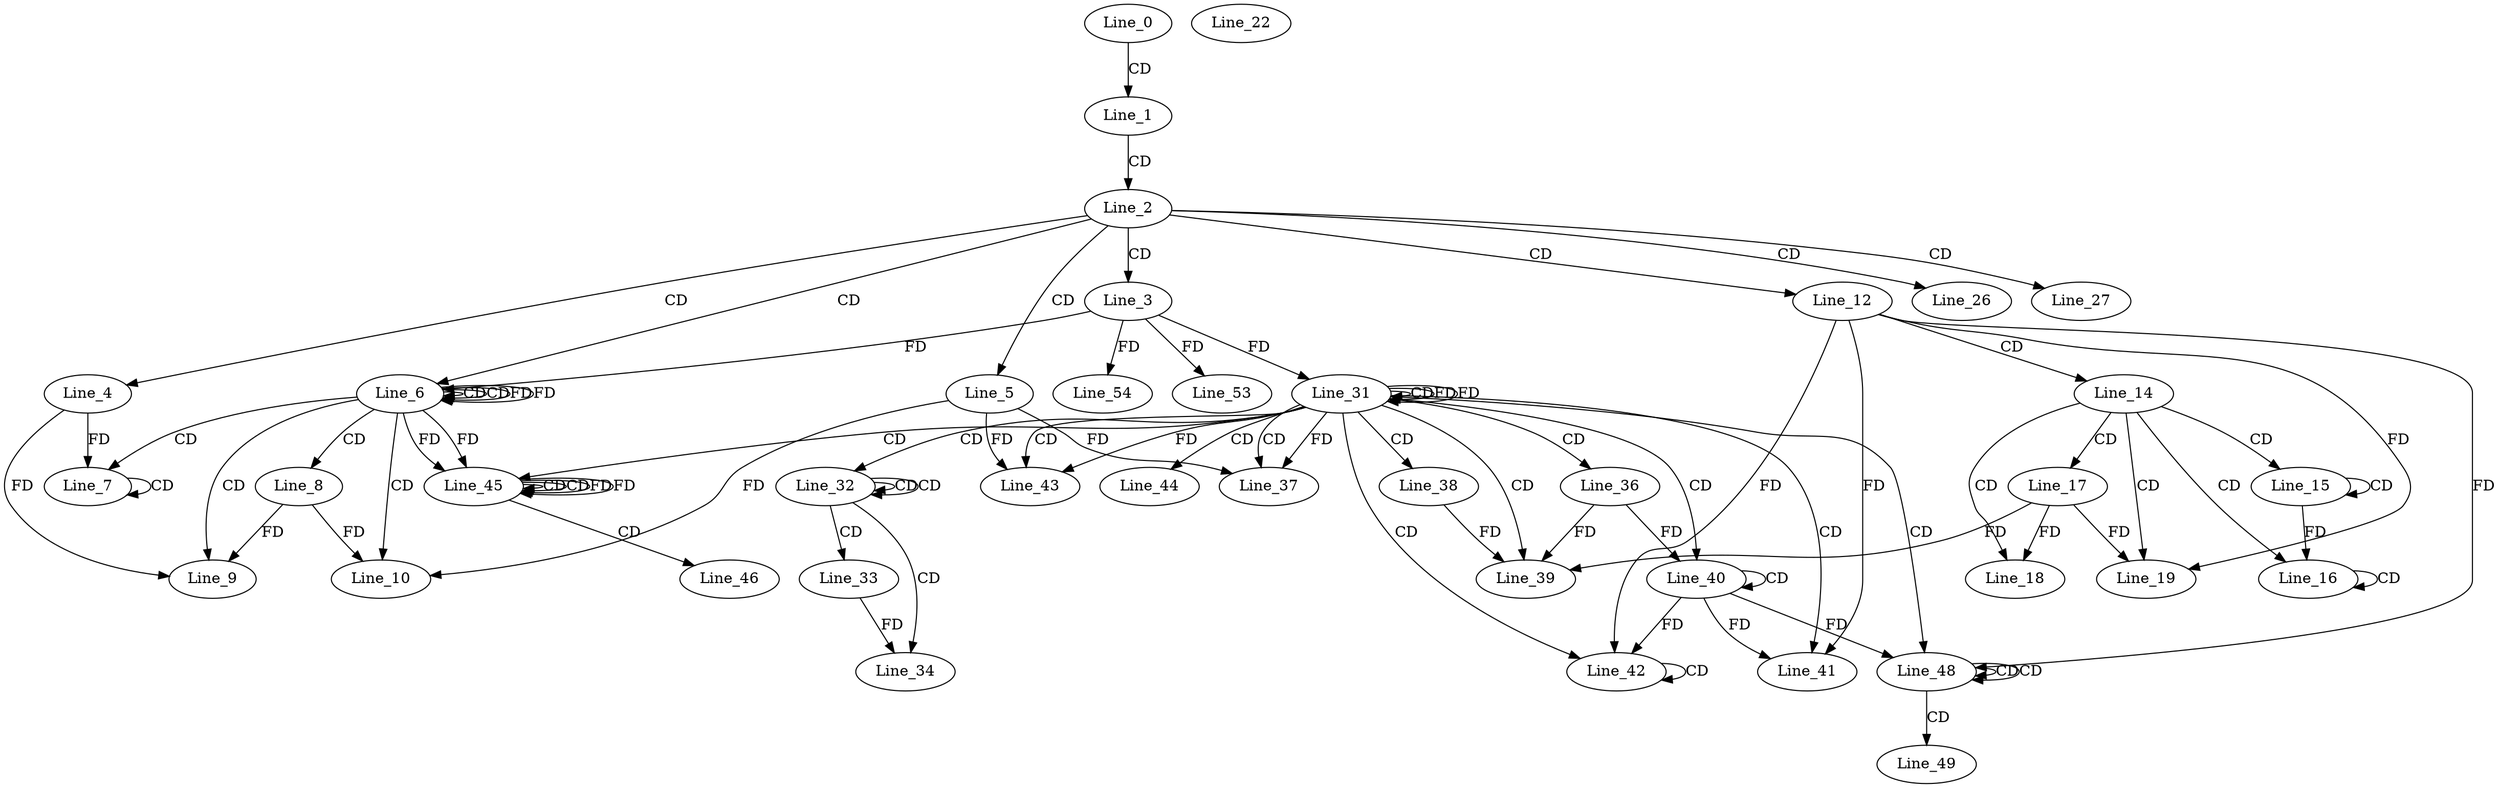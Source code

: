 digraph G {
  Line_0;
  Line_1;
  Line_2;
  Line_3;
  Line_4;
  Line_5;
  Line_6;
  Line_6;
  Line_6;
  Line_7;
  Line_7;
  Line_8;
  Line_9;
  Line_10;
  Line_12;
  Line_12;
  Line_14;
  Line_15;
  Line_15;
  Line_16;
  Line_16;
  Line_17;
  Line_18;
  Line_19;
  Line_22;
  Line_26;
  Line_27;
  Line_31;
  Line_31;
  Line_31;
  Line_32;
  Line_32;
  Line_32;
  Line_33;
  Line_34;
  Line_36;
  Line_37;
  Line_37;
  Line_38;
  Line_39;
  Line_40;
  Line_40;
  Line_41;
  Line_41;
  Line_42;
  Line_42;
  Line_42;
  Line_43;
  Line_43;
  Line_44;
  Line_45;
  Line_45;
  Line_45;
  Line_46;
  Line_48;
  Line_48;
  Line_48;
  Line_49;
  Line_53;
  Line_54;
  Line_0 -> Line_1 [ label="CD" ];
  Line_1 -> Line_2 [ label="CD" ];
  Line_2 -> Line_3 [ label="CD" ];
  Line_2 -> Line_4 [ label="CD" ];
  Line_2 -> Line_5 [ label="CD" ];
  Line_2 -> Line_6 [ label="CD" ];
  Line_6 -> Line_6 [ label="CD" ];
  Line_3 -> Line_6 [ label="FD" ];
  Line_6 -> Line_6 [ label="CD" ];
  Line_6 -> Line_6 [ label="FD" ];
  Line_6 -> Line_7 [ label="CD" ];
  Line_7 -> Line_7 [ label="CD" ];
  Line_4 -> Line_7 [ label="FD" ];
  Line_6 -> Line_8 [ label="CD" ];
  Line_6 -> Line_9 [ label="CD" ];
  Line_4 -> Line_9 [ label="FD" ];
  Line_8 -> Line_9 [ label="FD" ];
  Line_6 -> Line_10 [ label="CD" ];
  Line_5 -> Line_10 [ label="FD" ];
  Line_8 -> Line_10 [ label="FD" ];
  Line_2 -> Line_12 [ label="CD" ];
  Line_12 -> Line_14 [ label="CD" ];
  Line_14 -> Line_15 [ label="CD" ];
  Line_15 -> Line_15 [ label="CD" ];
  Line_14 -> Line_16 [ label="CD" ];
  Line_16 -> Line_16 [ label="CD" ];
  Line_15 -> Line_16 [ label="FD" ];
  Line_14 -> Line_17 [ label="CD" ];
  Line_14 -> Line_18 [ label="CD" ];
  Line_17 -> Line_18 [ label="FD" ];
  Line_14 -> Line_19 [ label="CD" ];
  Line_12 -> Line_19 [ label="FD" ];
  Line_17 -> Line_19 [ label="FD" ];
  Line_2 -> Line_26 [ label="CD" ];
  Line_2 -> Line_27 [ label="CD" ];
  Line_3 -> Line_31 [ label="FD" ];
  Line_31 -> Line_31 [ label="CD" ];
  Line_31 -> Line_31 [ label="FD" ];
  Line_31 -> Line_32 [ label="CD" ];
  Line_32 -> Line_32 [ label="CD" ];
  Line_32 -> Line_32 [ label="CD" ];
  Line_32 -> Line_33 [ label="CD" ];
  Line_32 -> Line_34 [ label="CD" ];
  Line_33 -> Line_34 [ label="FD" ];
  Line_31 -> Line_36 [ label="CD" ];
  Line_31 -> Line_37 [ label="CD" ];
  Line_5 -> Line_37 [ label="FD" ];
  Line_31 -> Line_37 [ label="FD" ];
  Line_31 -> Line_38 [ label="CD" ];
  Line_31 -> Line_39 [ label="CD" ];
  Line_36 -> Line_39 [ label="FD" ];
  Line_38 -> Line_39 [ label="FD" ];
  Line_17 -> Line_39 [ label="FD" ];
  Line_31 -> Line_40 [ label="CD" ];
  Line_40 -> Line_40 [ label="CD" ];
  Line_36 -> Line_40 [ label="FD" ];
  Line_31 -> Line_41 [ label="CD" ];
  Line_40 -> Line_41 [ label="FD" ];
  Line_12 -> Line_41 [ label="FD" ];
  Line_31 -> Line_42 [ label="CD" ];
  Line_42 -> Line_42 [ label="CD" ];
  Line_40 -> Line_42 [ label="FD" ];
  Line_12 -> Line_42 [ label="FD" ];
  Line_31 -> Line_43 [ label="CD" ];
  Line_5 -> Line_43 [ label="FD" ];
  Line_31 -> Line_43 [ label="FD" ];
  Line_31 -> Line_44 [ label="CD" ];
  Line_31 -> Line_45 [ label="CD" ];
  Line_45 -> Line_45 [ label="CD" ];
  Line_6 -> Line_45 [ label="FD" ];
  Line_45 -> Line_45 [ label="CD" ];
  Line_45 -> Line_45 [ label="FD" ];
  Line_6 -> Line_45 [ label="FD" ];
  Line_45 -> Line_46 [ label="CD" ];
  Line_31 -> Line_48 [ label="CD" ];
  Line_48 -> Line_48 [ label="CD" ];
  Line_48 -> Line_48 [ label="CD" ];
  Line_40 -> Line_48 [ label="FD" ];
  Line_12 -> Line_48 [ label="FD" ];
  Line_48 -> Line_49 [ label="CD" ];
  Line_3 -> Line_53 [ label="FD" ];
  Line_3 -> Line_54 [ label="FD" ];
  Line_6 -> Line_6 [ label="FD" ];
  Line_31 -> Line_31 [ label="FD" ];
  Line_45 -> Line_45 [ label="FD" ];
}
